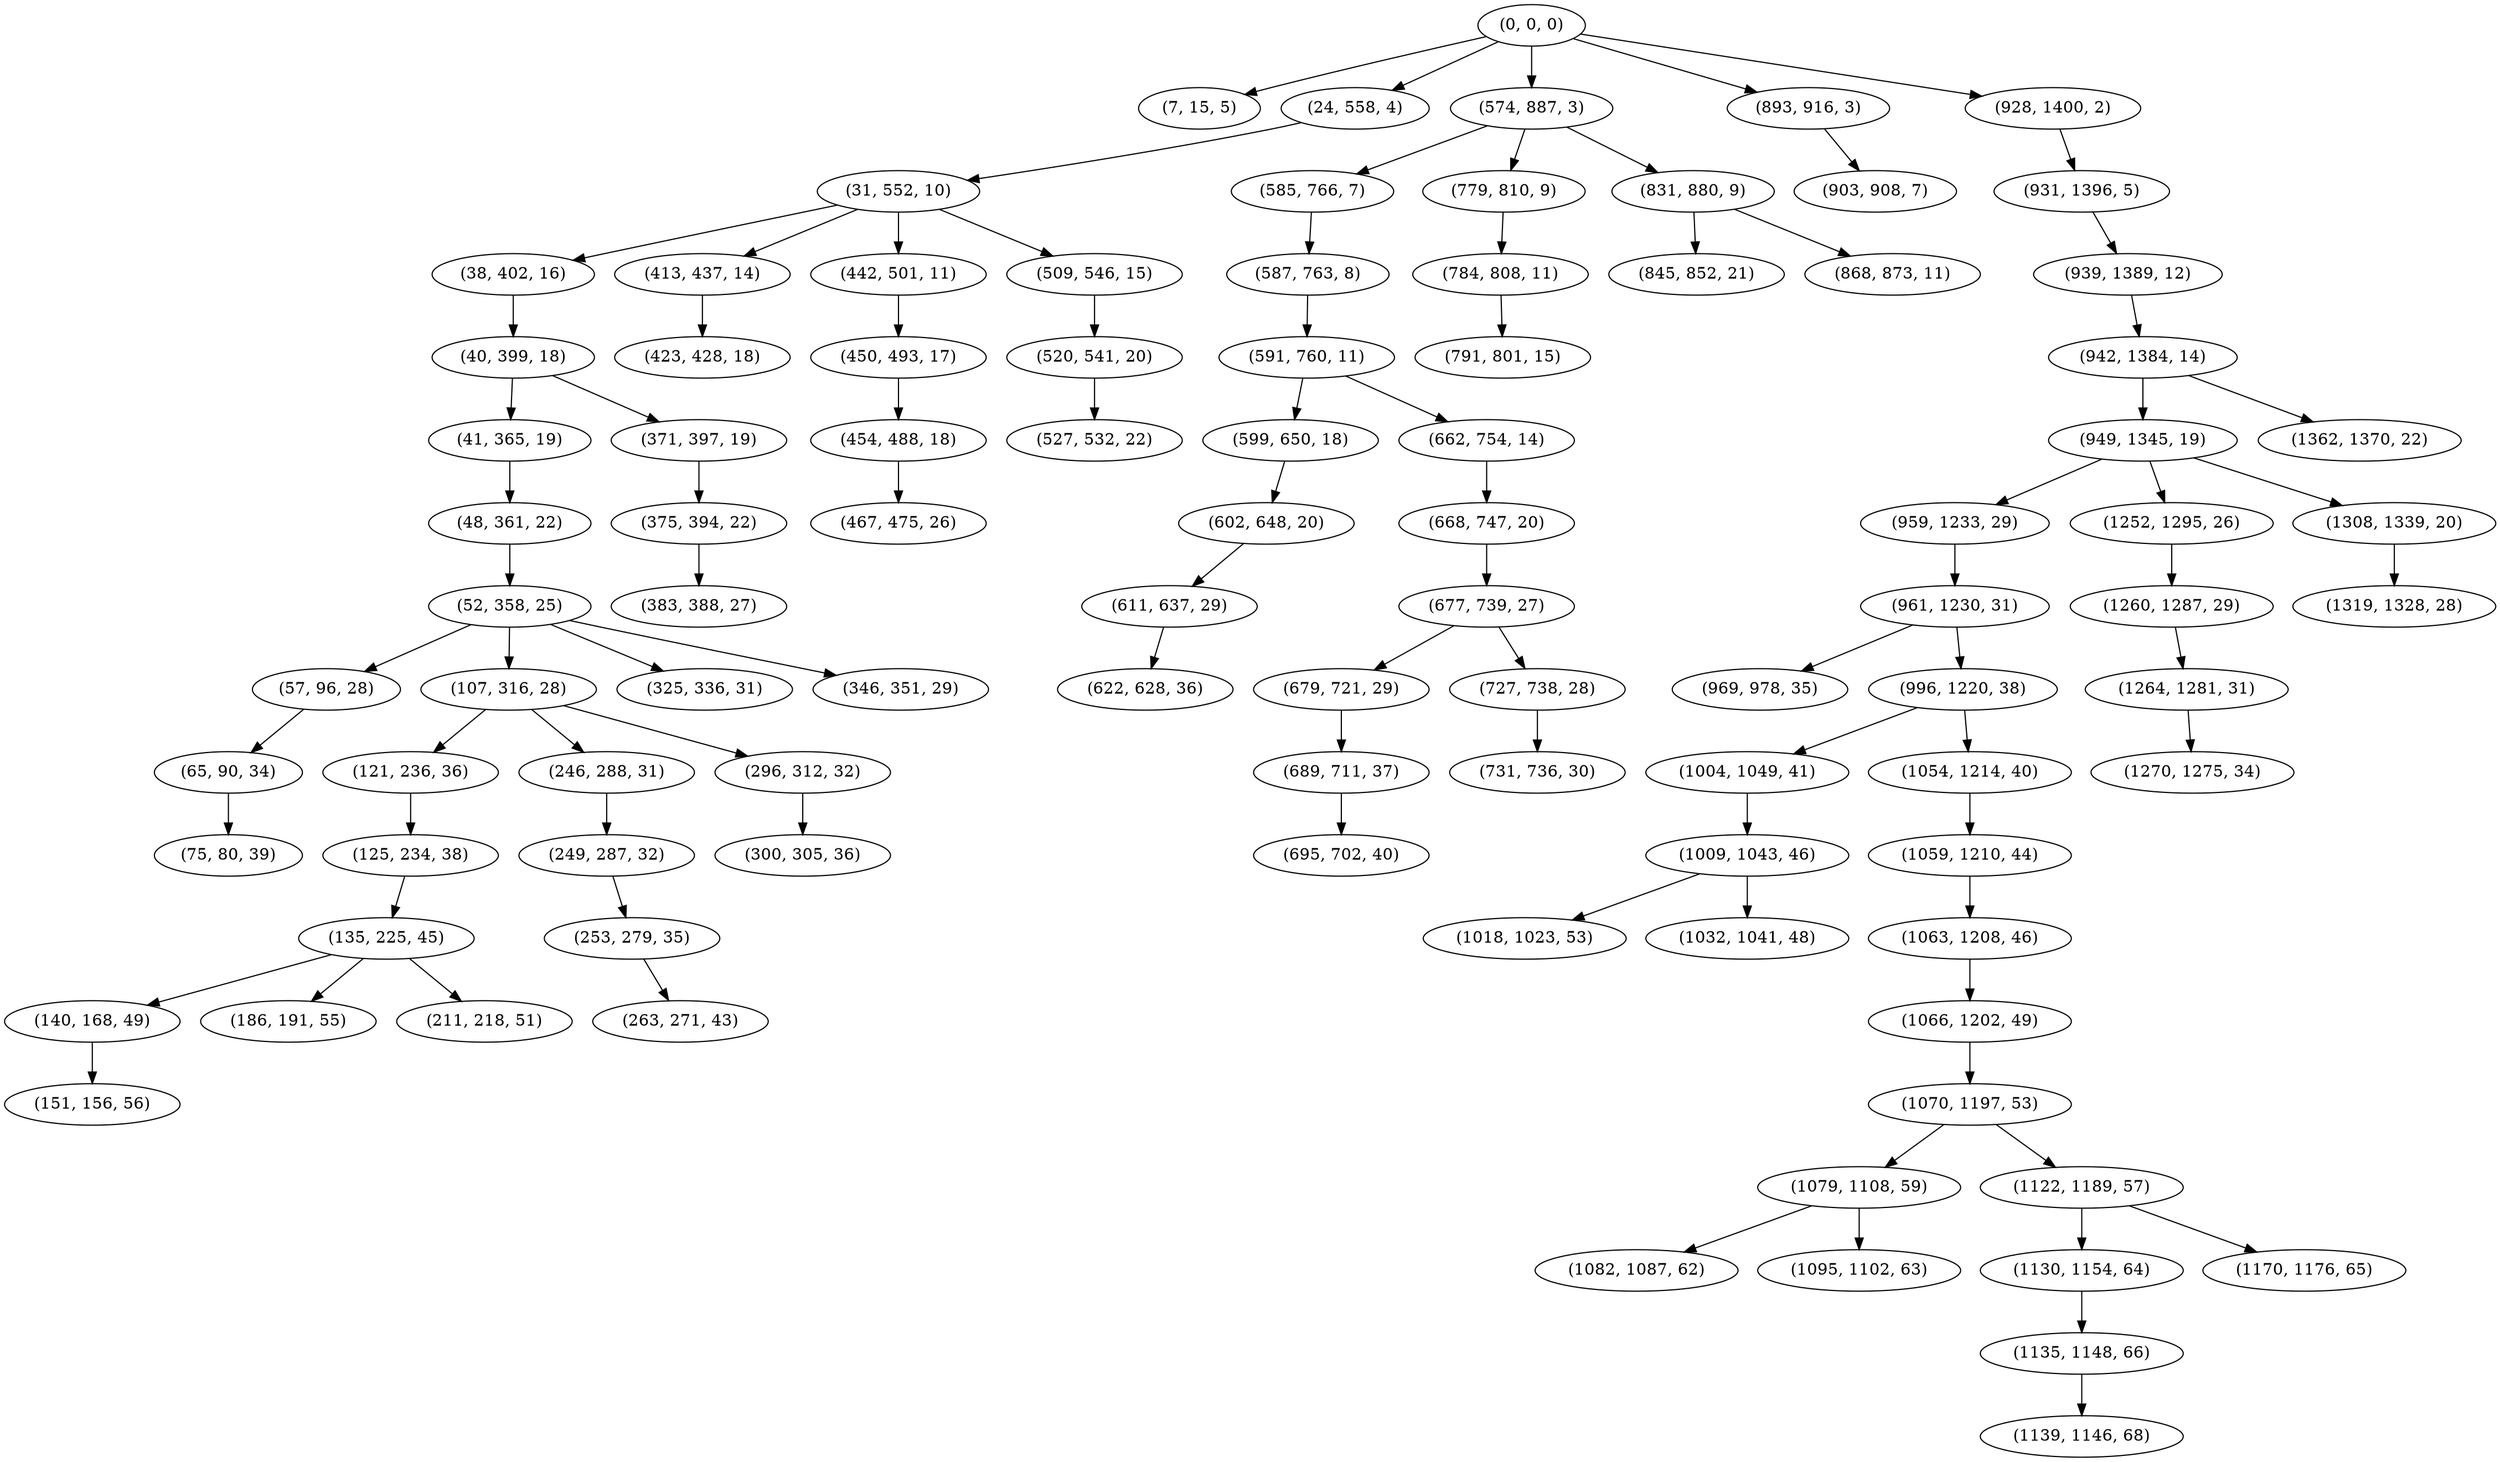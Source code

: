 digraph tree {
    "(0, 0, 0)";
    "(7, 15, 5)";
    "(24, 558, 4)";
    "(31, 552, 10)";
    "(38, 402, 16)";
    "(40, 399, 18)";
    "(41, 365, 19)";
    "(48, 361, 22)";
    "(52, 358, 25)";
    "(57, 96, 28)";
    "(65, 90, 34)";
    "(75, 80, 39)";
    "(107, 316, 28)";
    "(121, 236, 36)";
    "(125, 234, 38)";
    "(135, 225, 45)";
    "(140, 168, 49)";
    "(151, 156, 56)";
    "(186, 191, 55)";
    "(211, 218, 51)";
    "(246, 288, 31)";
    "(249, 287, 32)";
    "(253, 279, 35)";
    "(263, 271, 43)";
    "(296, 312, 32)";
    "(300, 305, 36)";
    "(325, 336, 31)";
    "(346, 351, 29)";
    "(371, 397, 19)";
    "(375, 394, 22)";
    "(383, 388, 27)";
    "(413, 437, 14)";
    "(423, 428, 18)";
    "(442, 501, 11)";
    "(450, 493, 17)";
    "(454, 488, 18)";
    "(467, 475, 26)";
    "(509, 546, 15)";
    "(520, 541, 20)";
    "(527, 532, 22)";
    "(574, 887, 3)";
    "(585, 766, 7)";
    "(587, 763, 8)";
    "(591, 760, 11)";
    "(599, 650, 18)";
    "(602, 648, 20)";
    "(611, 637, 29)";
    "(622, 628, 36)";
    "(662, 754, 14)";
    "(668, 747, 20)";
    "(677, 739, 27)";
    "(679, 721, 29)";
    "(689, 711, 37)";
    "(695, 702, 40)";
    "(727, 738, 28)";
    "(731, 736, 30)";
    "(779, 810, 9)";
    "(784, 808, 11)";
    "(791, 801, 15)";
    "(831, 880, 9)";
    "(845, 852, 21)";
    "(868, 873, 11)";
    "(893, 916, 3)";
    "(903, 908, 7)";
    "(928, 1400, 2)";
    "(931, 1396, 5)";
    "(939, 1389, 12)";
    "(942, 1384, 14)";
    "(949, 1345, 19)";
    "(959, 1233, 29)";
    "(961, 1230, 31)";
    "(969, 978, 35)";
    "(996, 1220, 38)";
    "(1004, 1049, 41)";
    "(1009, 1043, 46)";
    "(1018, 1023, 53)";
    "(1032, 1041, 48)";
    "(1054, 1214, 40)";
    "(1059, 1210, 44)";
    "(1063, 1208, 46)";
    "(1066, 1202, 49)";
    "(1070, 1197, 53)";
    "(1079, 1108, 59)";
    "(1082, 1087, 62)";
    "(1095, 1102, 63)";
    "(1122, 1189, 57)";
    "(1130, 1154, 64)";
    "(1135, 1148, 66)";
    "(1139, 1146, 68)";
    "(1170, 1176, 65)";
    "(1252, 1295, 26)";
    "(1260, 1287, 29)";
    "(1264, 1281, 31)";
    "(1270, 1275, 34)";
    "(1308, 1339, 20)";
    "(1319, 1328, 28)";
    "(1362, 1370, 22)";
    "(0, 0, 0)" -> "(7, 15, 5)";
    "(0, 0, 0)" -> "(24, 558, 4)";
    "(0, 0, 0)" -> "(574, 887, 3)";
    "(0, 0, 0)" -> "(893, 916, 3)";
    "(0, 0, 0)" -> "(928, 1400, 2)";
    "(24, 558, 4)" -> "(31, 552, 10)";
    "(31, 552, 10)" -> "(38, 402, 16)";
    "(31, 552, 10)" -> "(413, 437, 14)";
    "(31, 552, 10)" -> "(442, 501, 11)";
    "(31, 552, 10)" -> "(509, 546, 15)";
    "(38, 402, 16)" -> "(40, 399, 18)";
    "(40, 399, 18)" -> "(41, 365, 19)";
    "(40, 399, 18)" -> "(371, 397, 19)";
    "(41, 365, 19)" -> "(48, 361, 22)";
    "(48, 361, 22)" -> "(52, 358, 25)";
    "(52, 358, 25)" -> "(57, 96, 28)";
    "(52, 358, 25)" -> "(107, 316, 28)";
    "(52, 358, 25)" -> "(325, 336, 31)";
    "(52, 358, 25)" -> "(346, 351, 29)";
    "(57, 96, 28)" -> "(65, 90, 34)";
    "(65, 90, 34)" -> "(75, 80, 39)";
    "(107, 316, 28)" -> "(121, 236, 36)";
    "(107, 316, 28)" -> "(246, 288, 31)";
    "(107, 316, 28)" -> "(296, 312, 32)";
    "(121, 236, 36)" -> "(125, 234, 38)";
    "(125, 234, 38)" -> "(135, 225, 45)";
    "(135, 225, 45)" -> "(140, 168, 49)";
    "(135, 225, 45)" -> "(186, 191, 55)";
    "(135, 225, 45)" -> "(211, 218, 51)";
    "(140, 168, 49)" -> "(151, 156, 56)";
    "(246, 288, 31)" -> "(249, 287, 32)";
    "(249, 287, 32)" -> "(253, 279, 35)";
    "(253, 279, 35)" -> "(263, 271, 43)";
    "(296, 312, 32)" -> "(300, 305, 36)";
    "(371, 397, 19)" -> "(375, 394, 22)";
    "(375, 394, 22)" -> "(383, 388, 27)";
    "(413, 437, 14)" -> "(423, 428, 18)";
    "(442, 501, 11)" -> "(450, 493, 17)";
    "(450, 493, 17)" -> "(454, 488, 18)";
    "(454, 488, 18)" -> "(467, 475, 26)";
    "(509, 546, 15)" -> "(520, 541, 20)";
    "(520, 541, 20)" -> "(527, 532, 22)";
    "(574, 887, 3)" -> "(585, 766, 7)";
    "(574, 887, 3)" -> "(779, 810, 9)";
    "(574, 887, 3)" -> "(831, 880, 9)";
    "(585, 766, 7)" -> "(587, 763, 8)";
    "(587, 763, 8)" -> "(591, 760, 11)";
    "(591, 760, 11)" -> "(599, 650, 18)";
    "(591, 760, 11)" -> "(662, 754, 14)";
    "(599, 650, 18)" -> "(602, 648, 20)";
    "(602, 648, 20)" -> "(611, 637, 29)";
    "(611, 637, 29)" -> "(622, 628, 36)";
    "(662, 754, 14)" -> "(668, 747, 20)";
    "(668, 747, 20)" -> "(677, 739, 27)";
    "(677, 739, 27)" -> "(679, 721, 29)";
    "(677, 739, 27)" -> "(727, 738, 28)";
    "(679, 721, 29)" -> "(689, 711, 37)";
    "(689, 711, 37)" -> "(695, 702, 40)";
    "(727, 738, 28)" -> "(731, 736, 30)";
    "(779, 810, 9)" -> "(784, 808, 11)";
    "(784, 808, 11)" -> "(791, 801, 15)";
    "(831, 880, 9)" -> "(845, 852, 21)";
    "(831, 880, 9)" -> "(868, 873, 11)";
    "(893, 916, 3)" -> "(903, 908, 7)";
    "(928, 1400, 2)" -> "(931, 1396, 5)";
    "(931, 1396, 5)" -> "(939, 1389, 12)";
    "(939, 1389, 12)" -> "(942, 1384, 14)";
    "(942, 1384, 14)" -> "(949, 1345, 19)";
    "(942, 1384, 14)" -> "(1362, 1370, 22)";
    "(949, 1345, 19)" -> "(959, 1233, 29)";
    "(949, 1345, 19)" -> "(1252, 1295, 26)";
    "(949, 1345, 19)" -> "(1308, 1339, 20)";
    "(959, 1233, 29)" -> "(961, 1230, 31)";
    "(961, 1230, 31)" -> "(969, 978, 35)";
    "(961, 1230, 31)" -> "(996, 1220, 38)";
    "(996, 1220, 38)" -> "(1004, 1049, 41)";
    "(996, 1220, 38)" -> "(1054, 1214, 40)";
    "(1004, 1049, 41)" -> "(1009, 1043, 46)";
    "(1009, 1043, 46)" -> "(1018, 1023, 53)";
    "(1009, 1043, 46)" -> "(1032, 1041, 48)";
    "(1054, 1214, 40)" -> "(1059, 1210, 44)";
    "(1059, 1210, 44)" -> "(1063, 1208, 46)";
    "(1063, 1208, 46)" -> "(1066, 1202, 49)";
    "(1066, 1202, 49)" -> "(1070, 1197, 53)";
    "(1070, 1197, 53)" -> "(1079, 1108, 59)";
    "(1070, 1197, 53)" -> "(1122, 1189, 57)";
    "(1079, 1108, 59)" -> "(1082, 1087, 62)";
    "(1079, 1108, 59)" -> "(1095, 1102, 63)";
    "(1122, 1189, 57)" -> "(1130, 1154, 64)";
    "(1122, 1189, 57)" -> "(1170, 1176, 65)";
    "(1130, 1154, 64)" -> "(1135, 1148, 66)";
    "(1135, 1148, 66)" -> "(1139, 1146, 68)";
    "(1252, 1295, 26)" -> "(1260, 1287, 29)";
    "(1260, 1287, 29)" -> "(1264, 1281, 31)";
    "(1264, 1281, 31)" -> "(1270, 1275, 34)";
    "(1308, 1339, 20)" -> "(1319, 1328, 28)";
}
